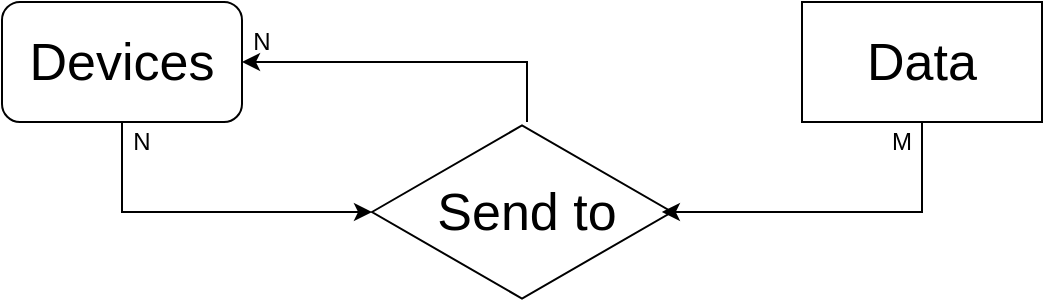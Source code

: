 <mxfile version="12.1.3" type="device" pages="1"><diagram id="GV_txPsdIAwOmM8XqfhZ" name="Page-1"><mxGraphModel dx="1024" dy="561" grid="1" gridSize="10" guides="1" tooltips="1" connect="1" arrows="1" fold="1" page="1" pageScale="1" pageWidth="827" pageHeight="1169" math="0" shadow="0"><root><mxCell id="0"/><mxCell id="1" parent="0"/><mxCell id="MAIYLmDapBWdP0UYZHyF-1" value="" style="rounded=1;whiteSpace=wrap;html=1;" parent="1" vertex="1"><mxGeometry x="160" y="80" width="120" height="60" as="geometry"/></mxCell><mxCell id="MAIYLmDapBWdP0UYZHyF-9" style="edgeStyle=orthogonalEdgeStyle;rounded=0;orthogonalLoop=1;jettySize=auto;html=1;entryX=0;entryY=0.5;entryDx=0;entryDy=0;" parent="1" source="MAIYLmDapBWdP0UYZHyF-3" target="MAIYLmDapBWdP0UYZHyF-7" edge="1"><mxGeometry relative="1" as="geometry"><mxPoint x="220" y="260" as="targetPoint"/><Array as="points"><mxPoint x="220" y="185"/></Array></mxGeometry></mxCell><mxCell id="MAIYLmDapBWdP0UYZHyF-3" value="&lt;font style=&quot;font-size: 26px&quot;&gt;Devices&lt;/font&gt;" style="text;html=1;strokeColor=none;fillColor=none;align=center;verticalAlign=middle;whiteSpace=wrap;rounded=0;" parent="1" vertex="1"><mxGeometry x="160" y="80" width="120" height="60" as="geometry"/></mxCell><mxCell id="MAIYLmDapBWdP0UYZHyF-4" value="" style="html=1;whiteSpace=wrap;aspect=fixed;shape=isoRectangle;" parent="1" vertex="1"><mxGeometry x="345" y="140" width="150" height="90" as="geometry"/></mxCell><mxCell id="MAIYLmDapBWdP0UYZHyF-5" value="" style="rounded=0;whiteSpace=wrap;html=1;" parent="1" vertex="1"><mxGeometry x="560" y="80" width="120" height="60" as="geometry"/></mxCell><mxCell id="MAIYLmDapBWdP0UYZHyF-10" style="edgeStyle=orthogonalEdgeStyle;rounded=0;orthogonalLoop=1;jettySize=auto;html=1;entryX=0.935;entryY=0.5;entryDx=0;entryDy=0;entryPerimeter=0;" parent="1" source="MAIYLmDapBWdP0UYZHyF-6" target="MAIYLmDapBWdP0UYZHyF-7" edge="1"><mxGeometry relative="1" as="geometry"><mxPoint x="580" y="230" as="targetPoint"/><Array as="points"><mxPoint x="620" y="185"/></Array></mxGeometry></mxCell><mxCell id="MAIYLmDapBWdP0UYZHyF-6" value="&lt;font style=&quot;font-size: 26px&quot;&gt;Data&lt;/font&gt;" style="text;html=1;strokeColor=none;fillColor=none;align=center;verticalAlign=middle;whiteSpace=wrap;rounded=0;" parent="1" vertex="1"><mxGeometry x="560" y="80" width="120" height="60" as="geometry"/></mxCell><mxCell id="MAIYLmDapBWdP0UYZHyF-11" style="edgeStyle=orthogonalEdgeStyle;rounded=0;orthogonalLoop=1;jettySize=auto;html=1;entryX=1;entryY=0.5;entryDx=0;entryDy=0;" parent="1" source="MAIYLmDapBWdP0UYZHyF-7" target="MAIYLmDapBWdP0UYZHyF-3" edge="1"><mxGeometry relative="1" as="geometry"><mxPoint x="320" y="110" as="targetPoint"/><Array as="points"><mxPoint x="423" y="110"/></Array></mxGeometry></mxCell><mxCell id="MAIYLmDapBWdP0UYZHyF-7" value="&lt;font style=&quot;font-size: 26px&quot;&gt;Send to&lt;/font&gt;" style="text;html=1;strokeColor=none;fillColor=none;align=center;verticalAlign=middle;whiteSpace=wrap;rounded=0;" parent="1" vertex="1"><mxGeometry x="345" y="140" width="155" height="90" as="geometry"/></mxCell><mxCell id="MAIYLmDapBWdP0UYZHyF-12" value="N" style="text;html=1;strokeColor=none;fillColor=none;align=center;verticalAlign=middle;whiteSpace=wrap;rounded=0;" parent="1" vertex="1"><mxGeometry x="210" y="140" width="40" height="20" as="geometry"/></mxCell><mxCell id="MAIYLmDapBWdP0UYZHyF-15" value="N" style="text;html=1;strokeColor=none;fillColor=none;align=center;verticalAlign=middle;whiteSpace=wrap;rounded=0;" parent="1" vertex="1"><mxGeometry x="270" y="90" width="40" height="20" as="geometry"/></mxCell><mxCell id="MAIYLmDapBWdP0UYZHyF-16" value="&lt;div&gt;M&lt;/div&gt;" style="text;html=1;strokeColor=none;fillColor=none;align=center;verticalAlign=middle;whiteSpace=wrap;rounded=0;" parent="1" vertex="1"><mxGeometry x="590" y="140" width="40" height="20" as="geometry"/></mxCell></root></mxGraphModel></diagram></mxfile>